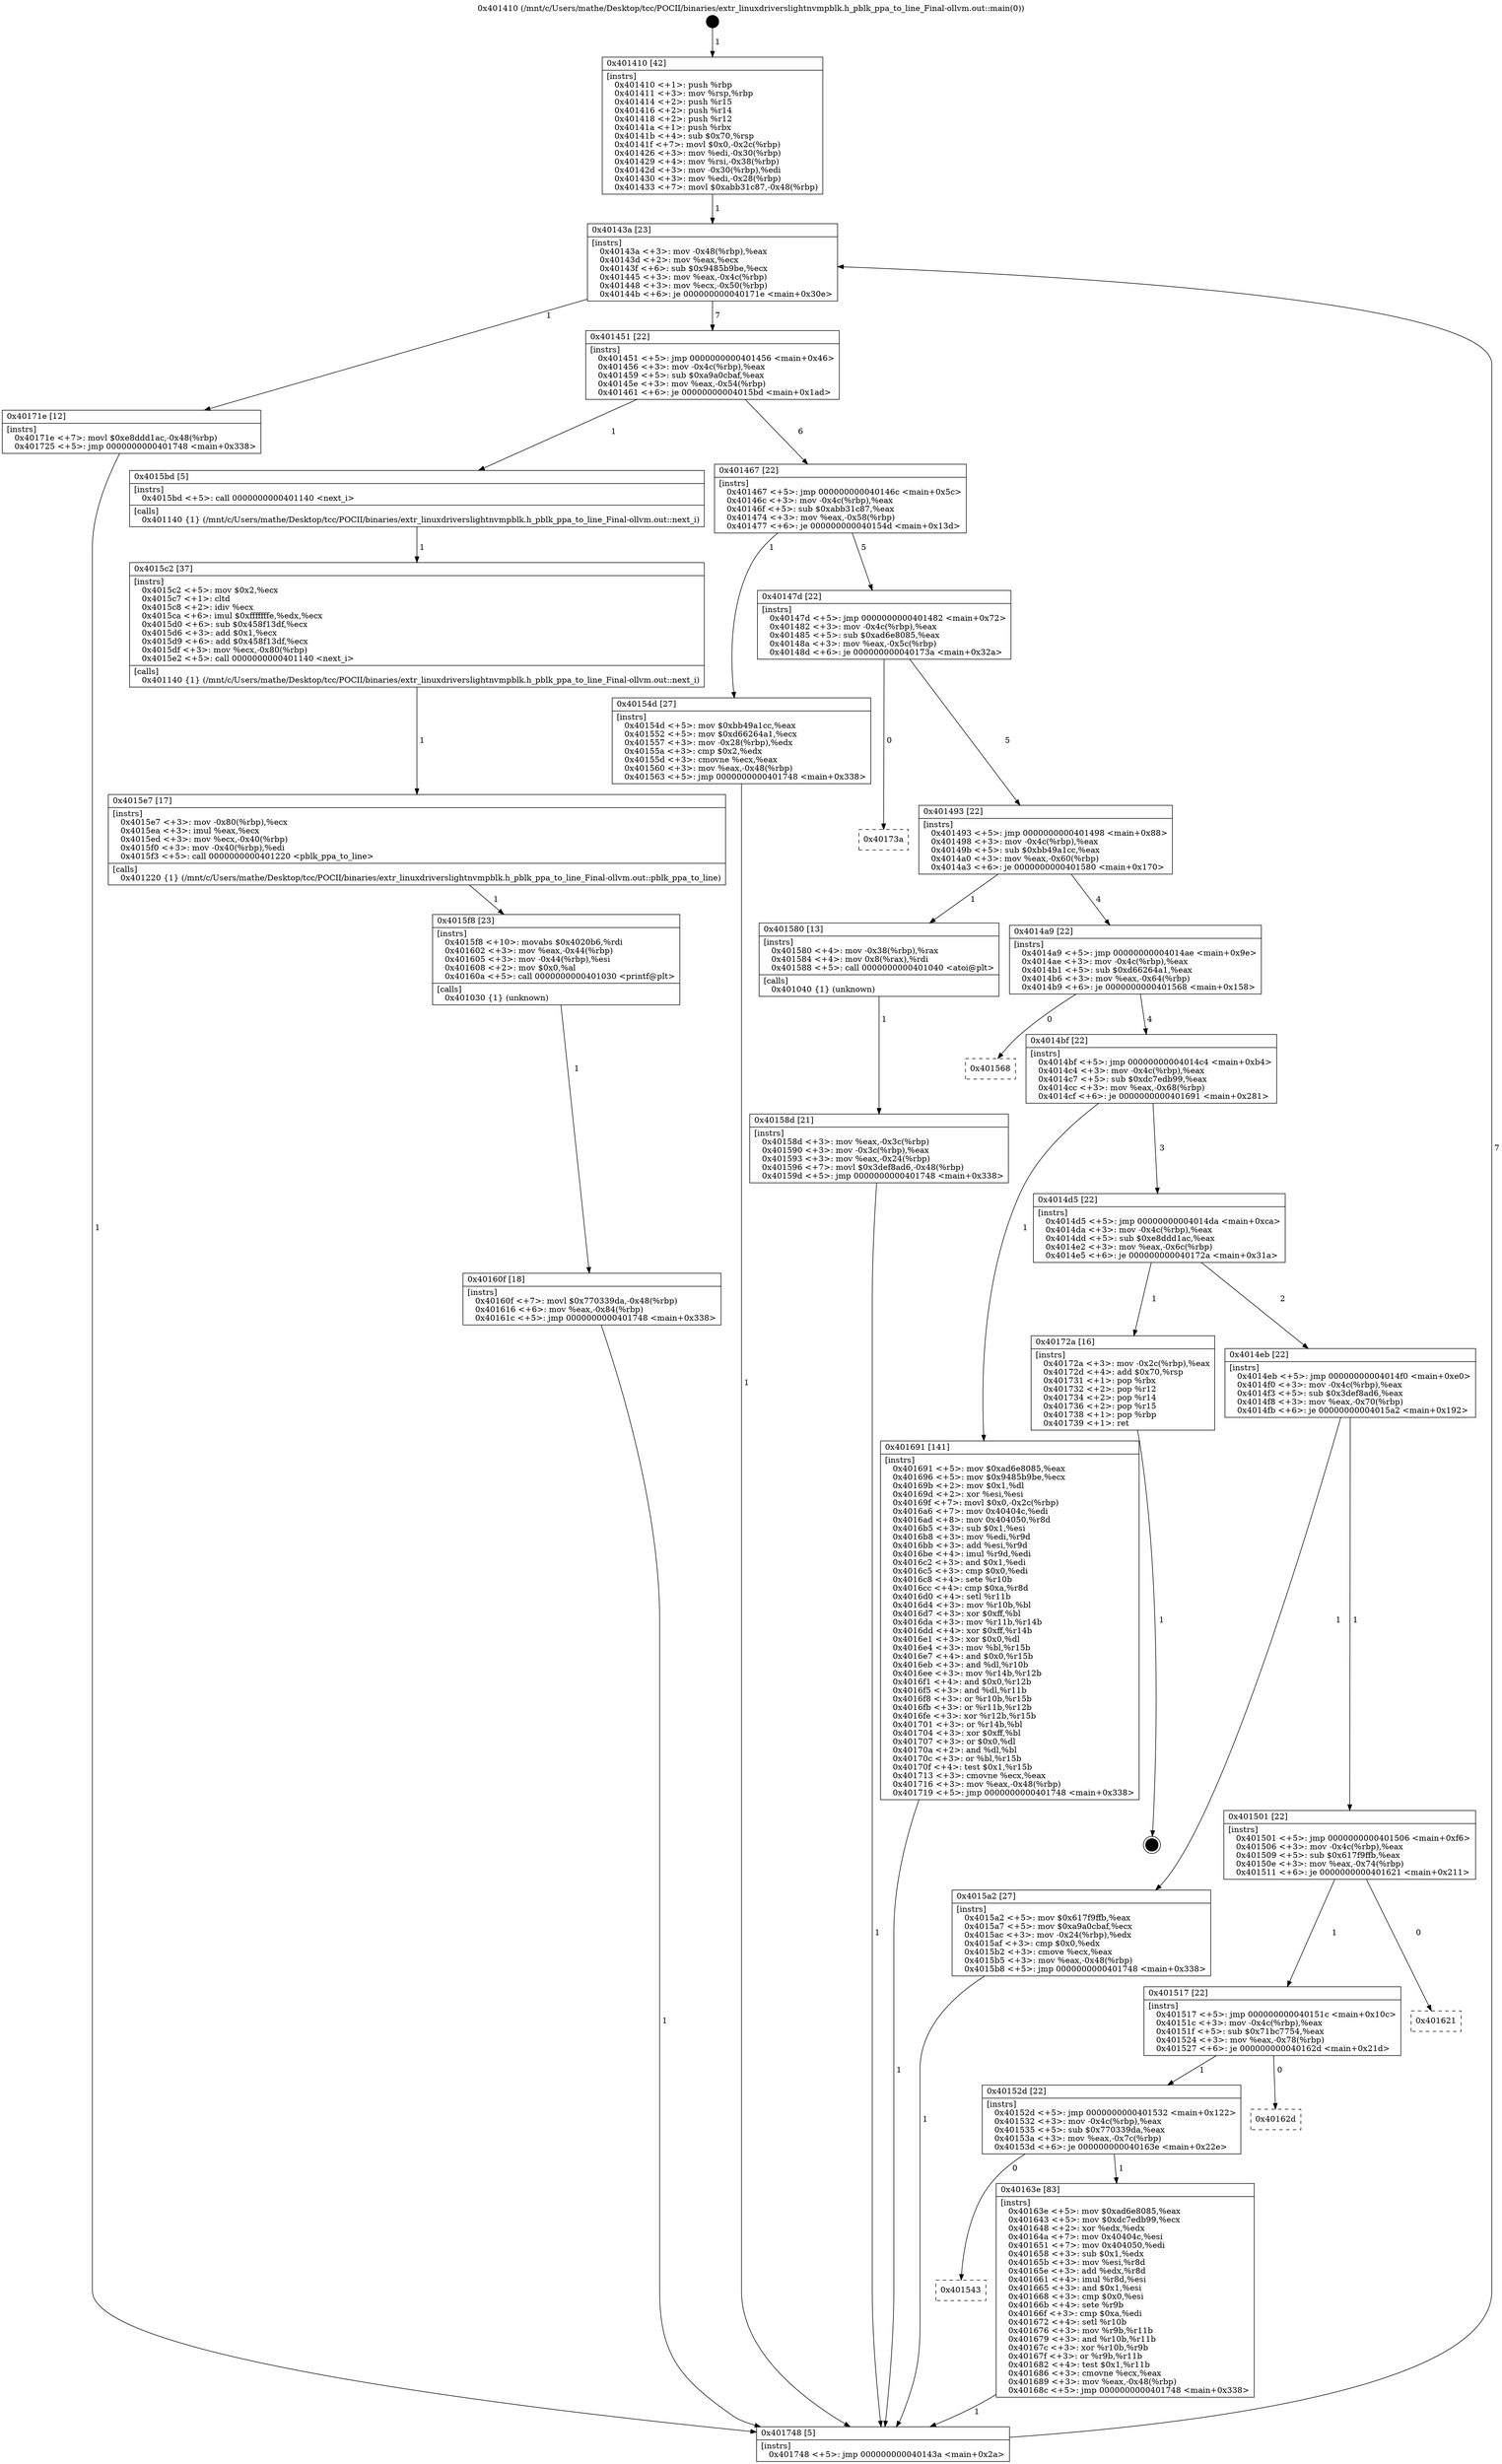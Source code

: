 digraph "0x401410" {
  label = "0x401410 (/mnt/c/Users/mathe/Desktop/tcc/POCII/binaries/extr_linuxdriverslightnvmpblk.h_pblk_ppa_to_line_Final-ollvm.out::main(0))"
  labelloc = "t"
  node[shape=record]

  Entry [label="",width=0.3,height=0.3,shape=circle,fillcolor=black,style=filled]
  "0x40143a" [label="{
     0x40143a [23]\l
     | [instrs]\l
     &nbsp;&nbsp;0x40143a \<+3\>: mov -0x48(%rbp),%eax\l
     &nbsp;&nbsp;0x40143d \<+2\>: mov %eax,%ecx\l
     &nbsp;&nbsp;0x40143f \<+6\>: sub $0x9485b9be,%ecx\l
     &nbsp;&nbsp;0x401445 \<+3\>: mov %eax,-0x4c(%rbp)\l
     &nbsp;&nbsp;0x401448 \<+3\>: mov %ecx,-0x50(%rbp)\l
     &nbsp;&nbsp;0x40144b \<+6\>: je 000000000040171e \<main+0x30e\>\l
  }"]
  "0x40171e" [label="{
     0x40171e [12]\l
     | [instrs]\l
     &nbsp;&nbsp;0x40171e \<+7\>: movl $0xe8ddd1ac,-0x48(%rbp)\l
     &nbsp;&nbsp;0x401725 \<+5\>: jmp 0000000000401748 \<main+0x338\>\l
  }"]
  "0x401451" [label="{
     0x401451 [22]\l
     | [instrs]\l
     &nbsp;&nbsp;0x401451 \<+5\>: jmp 0000000000401456 \<main+0x46\>\l
     &nbsp;&nbsp;0x401456 \<+3\>: mov -0x4c(%rbp),%eax\l
     &nbsp;&nbsp;0x401459 \<+5\>: sub $0xa9a0cbaf,%eax\l
     &nbsp;&nbsp;0x40145e \<+3\>: mov %eax,-0x54(%rbp)\l
     &nbsp;&nbsp;0x401461 \<+6\>: je 00000000004015bd \<main+0x1ad\>\l
  }"]
  Exit [label="",width=0.3,height=0.3,shape=circle,fillcolor=black,style=filled,peripheries=2]
  "0x4015bd" [label="{
     0x4015bd [5]\l
     | [instrs]\l
     &nbsp;&nbsp;0x4015bd \<+5\>: call 0000000000401140 \<next_i\>\l
     | [calls]\l
     &nbsp;&nbsp;0x401140 \{1\} (/mnt/c/Users/mathe/Desktop/tcc/POCII/binaries/extr_linuxdriverslightnvmpblk.h_pblk_ppa_to_line_Final-ollvm.out::next_i)\l
  }"]
  "0x401467" [label="{
     0x401467 [22]\l
     | [instrs]\l
     &nbsp;&nbsp;0x401467 \<+5\>: jmp 000000000040146c \<main+0x5c\>\l
     &nbsp;&nbsp;0x40146c \<+3\>: mov -0x4c(%rbp),%eax\l
     &nbsp;&nbsp;0x40146f \<+5\>: sub $0xabb31c87,%eax\l
     &nbsp;&nbsp;0x401474 \<+3\>: mov %eax,-0x58(%rbp)\l
     &nbsp;&nbsp;0x401477 \<+6\>: je 000000000040154d \<main+0x13d\>\l
  }"]
  "0x401543" [label="{
     0x401543\l
  }", style=dashed]
  "0x40154d" [label="{
     0x40154d [27]\l
     | [instrs]\l
     &nbsp;&nbsp;0x40154d \<+5\>: mov $0xbb49a1cc,%eax\l
     &nbsp;&nbsp;0x401552 \<+5\>: mov $0xd66264a1,%ecx\l
     &nbsp;&nbsp;0x401557 \<+3\>: mov -0x28(%rbp),%edx\l
     &nbsp;&nbsp;0x40155a \<+3\>: cmp $0x2,%edx\l
     &nbsp;&nbsp;0x40155d \<+3\>: cmovne %ecx,%eax\l
     &nbsp;&nbsp;0x401560 \<+3\>: mov %eax,-0x48(%rbp)\l
     &nbsp;&nbsp;0x401563 \<+5\>: jmp 0000000000401748 \<main+0x338\>\l
  }"]
  "0x40147d" [label="{
     0x40147d [22]\l
     | [instrs]\l
     &nbsp;&nbsp;0x40147d \<+5\>: jmp 0000000000401482 \<main+0x72\>\l
     &nbsp;&nbsp;0x401482 \<+3\>: mov -0x4c(%rbp),%eax\l
     &nbsp;&nbsp;0x401485 \<+5\>: sub $0xad6e8085,%eax\l
     &nbsp;&nbsp;0x40148a \<+3\>: mov %eax,-0x5c(%rbp)\l
     &nbsp;&nbsp;0x40148d \<+6\>: je 000000000040173a \<main+0x32a\>\l
  }"]
  "0x401748" [label="{
     0x401748 [5]\l
     | [instrs]\l
     &nbsp;&nbsp;0x401748 \<+5\>: jmp 000000000040143a \<main+0x2a\>\l
  }"]
  "0x401410" [label="{
     0x401410 [42]\l
     | [instrs]\l
     &nbsp;&nbsp;0x401410 \<+1\>: push %rbp\l
     &nbsp;&nbsp;0x401411 \<+3\>: mov %rsp,%rbp\l
     &nbsp;&nbsp;0x401414 \<+2\>: push %r15\l
     &nbsp;&nbsp;0x401416 \<+2\>: push %r14\l
     &nbsp;&nbsp;0x401418 \<+2\>: push %r12\l
     &nbsp;&nbsp;0x40141a \<+1\>: push %rbx\l
     &nbsp;&nbsp;0x40141b \<+4\>: sub $0x70,%rsp\l
     &nbsp;&nbsp;0x40141f \<+7\>: movl $0x0,-0x2c(%rbp)\l
     &nbsp;&nbsp;0x401426 \<+3\>: mov %edi,-0x30(%rbp)\l
     &nbsp;&nbsp;0x401429 \<+4\>: mov %rsi,-0x38(%rbp)\l
     &nbsp;&nbsp;0x40142d \<+3\>: mov -0x30(%rbp),%edi\l
     &nbsp;&nbsp;0x401430 \<+3\>: mov %edi,-0x28(%rbp)\l
     &nbsp;&nbsp;0x401433 \<+7\>: movl $0xabb31c87,-0x48(%rbp)\l
  }"]
  "0x40163e" [label="{
     0x40163e [83]\l
     | [instrs]\l
     &nbsp;&nbsp;0x40163e \<+5\>: mov $0xad6e8085,%eax\l
     &nbsp;&nbsp;0x401643 \<+5\>: mov $0xdc7edb99,%ecx\l
     &nbsp;&nbsp;0x401648 \<+2\>: xor %edx,%edx\l
     &nbsp;&nbsp;0x40164a \<+7\>: mov 0x40404c,%esi\l
     &nbsp;&nbsp;0x401651 \<+7\>: mov 0x404050,%edi\l
     &nbsp;&nbsp;0x401658 \<+3\>: sub $0x1,%edx\l
     &nbsp;&nbsp;0x40165b \<+3\>: mov %esi,%r8d\l
     &nbsp;&nbsp;0x40165e \<+3\>: add %edx,%r8d\l
     &nbsp;&nbsp;0x401661 \<+4\>: imul %r8d,%esi\l
     &nbsp;&nbsp;0x401665 \<+3\>: and $0x1,%esi\l
     &nbsp;&nbsp;0x401668 \<+3\>: cmp $0x0,%esi\l
     &nbsp;&nbsp;0x40166b \<+4\>: sete %r9b\l
     &nbsp;&nbsp;0x40166f \<+3\>: cmp $0xa,%edi\l
     &nbsp;&nbsp;0x401672 \<+4\>: setl %r10b\l
     &nbsp;&nbsp;0x401676 \<+3\>: mov %r9b,%r11b\l
     &nbsp;&nbsp;0x401679 \<+3\>: and %r10b,%r11b\l
     &nbsp;&nbsp;0x40167c \<+3\>: xor %r10b,%r9b\l
     &nbsp;&nbsp;0x40167f \<+3\>: or %r9b,%r11b\l
     &nbsp;&nbsp;0x401682 \<+4\>: test $0x1,%r11b\l
     &nbsp;&nbsp;0x401686 \<+3\>: cmovne %ecx,%eax\l
     &nbsp;&nbsp;0x401689 \<+3\>: mov %eax,-0x48(%rbp)\l
     &nbsp;&nbsp;0x40168c \<+5\>: jmp 0000000000401748 \<main+0x338\>\l
  }"]
  "0x40173a" [label="{
     0x40173a\l
  }", style=dashed]
  "0x401493" [label="{
     0x401493 [22]\l
     | [instrs]\l
     &nbsp;&nbsp;0x401493 \<+5\>: jmp 0000000000401498 \<main+0x88\>\l
     &nbsp;&nbsp;0x401498 \<+3\>: mov -0x4c(%rbp),%eax\l
     &nbsp;&nbsp;0x40149b \<+5\>: sub $0xbb49a1cc,%eax\l
     &nbsp;&nbsp;0x4014a0 \<+3\>: mov %eax,-0x60(%rbp)\l
     &nbsp;&nbsp;0x4014a3 \<+6\>: je 0000000000401580 \<main+0x170\>\l
  }"]
  "0x40152d" [label="{
     0x40152d [22]\l
     | [instrs]\l
     &nbsp;&nbsp;0x40152d \<+5\>: jmp 0000000000401532 \<main+0x122\>\l
     &nbsp;&nbsp;0x401532 \<+3\>: mov -0x4c(%rbp),%eax\l
     &nbsp;&nbsp;0x401535 \<+5\>: sub $0x770339da,%eax\l
     &nbsp;&nbsp;0x40153a \<+3\>: mov %eax,-0x7c(%rbp)\l
     &nbsp;&nbsp;0x40153d \<+6\>: je 000000000040163e \<main+0x22e\>\l
  }"]
  "0x401580" [label="{
     0x401580 [13]\l
     | [instrs]\l
     &nbsp;&nbsp;0x401580 \<+4\>: mov -0x38(%rbp),%rax\l
     &nbsp;&nbsp;0x401584 \<+4\>: mov 0x8(%rax),%rdi\l
     &nbsp;&nbsp;0x401588 \<+5\>: call 0000000000401040 \<atoi@plt\>\l
     | [calls]\l
     &nbsp;&nbsp;0x401040 \{1\} (unknown)\l
  }"]
  "0x4014a9" [label="{
     0x4014a9 [22]\l
     | [instrs]\l
     &nbsp;&nbsp;0x4014a9 \<+5\>: jmp 00000000004014ae \<main+0x9e\>\l
     &nbsp;&nbsp;0x4014ae \<+3\>: mov -0x4c(%rbp),%eax\l
     &nbsp;&nbsp;0x4014b1 \<+5\>: sub $0xd66264a1,%eax\l
     &nbsp;&nbsp;0x4014b6 \<+3\>: mov %eax,-0x64(%rbp)\l
     &nbsp;&nbsp;0x4014b9 \<+6\>: je 0000000000401568 \<main+0x158\>\l
  }"]
  "0x40158d" [label="{
     0x40158d [21]\l
     | [instrs]\l
     &nbsp;&nbsp;0x40158d \<+3\>: mov %eax,-0x3c(%rbp)\l
     &nbsp;&nbsp;0x401590 \<+3\>: mov -0x3c(%rbp),%eax\l
     &nbsp;&nbsp;0x401593 \<+3\>: mov %eax,-0x24(%rbp)\l
     &nbsp;&nbsp;0x401596 \<+7\>: movl $0x3def8ad6,-0x48(%rbp)\l
     &nbsp;&nbsp;0x40159d \<+5\>: jmp 0000000000401748 \<main+0x338\>\l
  }"]
  "0x40162d" [label="{
     0x40162d\l
  }", style=dashed]
  "0x401568" [label="{
     0x401568\l
  }", style=dashed]
  "0x4014bf" [label="{
     0x4014bf [22]\l
     | [instrs]\l
     &nbsp;&nbsp;0x4014bf \<+5\>: jmp 00000000004014c4 \<main+0xb4\>\l
     &nbsp;&nbsp;0x4014c4 \<+3\>: mov -0x4c(%rbp),%eax\l
     &nbsp;&nbsp;0x4014c7 \<+5\>: sub $0xdc7edb99,%eax\l
     &nbsp;&nbsp;0x4014cc \<+3\>: mov %eax,-0x68(%rbp)\l
     &nbsp;&nbsp;0x4014cf \<+6\>: je 0000000000401691 \<main+0x281\>\l
  }"]
  "0x401517" [label="{
     0x401517 [22]\l
     | [instrs]\l
     &nbsp;&nbsp;0x401517 \<+5\>: jmp 000000000040151c \<main+0x10c\>\l
     &nbsp;&nbsp;0x40151c \<+3\>: mov -0x4c(%rbp),%eax\l
     &nbsp;&nbsp;0x40151f \<+5\>: sub $0x71bc7754,%eax\l
     &nbsp;&nbsp;0x401524 \<+3\>: mov %eax,-0x78(%rbp)\l
     &nbsp;&nbsp;0x401527 \<+6\>: je 000000000040162d \<main+0x21d\>\l
  }"]
  "0x401691" [label="{
     0x401691 [141]\l
     | [instrs]\l
     &nbsp;&nbsp;0x401691 \<+5\>: mov $0xad6e8085,%eax\l
     &nbsp;&nbsp;0x401696 \<+5\>: mov $0x9485b9be,%ecx\l
     &nbsp;&nbsp;0x40169b \<+2\>: mov $0x1,%dl\l
     &nbsp;&nbsp;0x40169d \<+2\>: xor %esi,%esi\l
     &nbsp;&nbsp;0x40169f \<+7\>: movl $0x0,-0x2c(%rbp)\l
     &nbsp;&nbsp;0x4016a6 \<+7\>: mov 0x40404c,%edi\l
     &nbsp;&nbsp;0x4016ad \<+8\>: mov 0x404050,%r8d\l
     &nbsp;&nbsp;0x4016b5 \<+3\>: sub $0x1,%esi\l
     &nbsp;&nbsp;0x4016b8 \<+3\>: mov %edi,%r9d\l
     &nbsp;&nbsp;0x4016bb \<+3\>: add %esi,%r9d\l
     &nbsp;&nbsp;0x4016be \<+4\>: imul %r9d,%edi\l
     &nbsp;&nbsp;0x4016c2 \<+3\>: and $0x1,%edi\l
     &nbsp;&nbsp;0x4016c5 \<+3\>: cmp $0x0,%edi\l
     &nbsp;&nbsp;0x4016c8 \<+4\>: sete %r10b\l
     &nbsp;&nbsp;0x4016cc \<+4\>: cmp $0xa,%r8d\l
     &nbsp;&nbsp;0x4016d0 \<+4\>: setl %r11b\l
     &nbsp;&nbsp;0x4016d4 \<+3\>: mov %r10b,%bl\l
     &nbsp;&nbsp;0x4016d7 \<+3\>: xor $0xff,%bl\l
     &nbsp;&nbsp;0x4016da \<+3\>: mov %r11b,%r14b\l
     &nbsp;&nbsp;0x4016dd \<+4\>: xor $0xff,%r14b\l
     &nbsp;&nbsp;0x4016e1 \<+3\>: xor $0x0,%dl\l
     &nbsp;&nbsp;0x4016e4 \<+3\>: mov %bl,%r15b\l
     &nbsp;&nbsp;0x4016e7 \<+4\>: and $0x0,%r15b\l
     &nbsp;&nbsp;0x4016eb \<+3\>: and %dl,%r10b\l
     &nbsp;&nbsp;0x4016ee \<+3\>: mov %r14b,%r12b\l
     &nbsp;&nbsp;0x4016f1 \<+4\>: and $0x0,%r12b\l
     &nbsp;&nbsp;0x4016f5 \<+3\>: and %dl,%r11b\l
     &nbsp;&nbsp;0x4016f8 \<+3\>: or %r10b,%r15b\l
     &nbsp;&nbsp;0x4016fb \<+3\>: or %r11b,%r12b\l
     &nbsp;&nbsp;0x4016fe \<+3\>: xor %r12b,%r15b\l
     &nbsp;&nbsp;0x401701 \<+3\>: or %r14b,%bl\l
     &nbsp;&nbsp;0x401704 \<+3\>: xor $0xff,%bl\l
     &nbsp;&nbsp;0x401707 \<+3\>: or $0x0,%dl\l
     &nbsp;&nbsp;0x40170a \<+2\>: and %dl,%bl\l
     &nbsp;&nbsp;0x40170c \<+3\>: or %bl,%r15b\l
     &nbsp;&nbsp;0x40170f \<+4\>: test $0x1,%r15b\l
     &nbsp;&nbsp;0x401713 \<+3\>: cmovne %ecx,%eax\l
     &nbsp;&nbsp;0x401716 \<+3\>: mov %eax,-0x48(%rbp)\l
     &nbsp;&nbsp;0x401719 \<+5\>: jmp 0000000000401748 \<main+0x338\>\l
  }"]
  "0x4014d5" [label="{
     0x4014d5 [22]\l
     | [instrs]\l
     &nbsp;&nbsp;0x4014d5 \<+5\>: jmp 00000000004014da \<main+0xca\>\l
     &nbsp;&nbsp;0x4014da \<+3\>: mov -0x4c(%rbp),%eax\l
     &nbsp;&nbsp;0x4014dd \<+5\>: sub $0xe8ddd1ac,%eax\l
     &nbsp;&nbsp;0x4014e2 \<+3\>: mov %eax,-0x6c(%rbp)\l
     &nbsp;&nbsp;0x4014e5 \<+6\>: je 000000000040172a \<main+0x31a\>\l
  }"]
  "0x401621" [label="{
     0x401621\l
  }", style=dashed]
  "0x40172a" [label="{
     0x40172a [16]\l
     | [instrs]\l
     &nbsp;&nbsp;0x40172a \<+3\>: mov -0x2c(%rbp),%eax\l
     &nbsp;&nbsp;0x40172d \<+4\>: add $0x70,%rsp\l
     &nbsp;&nbsp;0x401731 \<+1\>: pop %rbx\l
     &nbsp;&nbsp;0x401732 \<+2\>: pop %r12\l
     &nbsp;&nbsp;0x401734 \<+2\>: pop %r14\l
     &nbsp;&nbsp;0x401736 \<+2\>: pop %r15\l
     &nbsp;&nbsp;0x401738 \<+1\>: pop %rbp\l
     &nbsp;&nbsp;0x401739 \<+1\>: ret\l
  }"]
  "0x4014eb" [label="{
     0x4014eb [22]\l
     | [instrs]\l
     &nbsp;&nbsp;0x4014eb \<+5\>: jmp 00000000004014f0 \<main+0xe0\>\l
     &nbsp;&nbsp;0x4014f0 \<+3\>: mov -0x4c(%rbp),%eax\l
     &nbsp;&nbsp;0x4014f3 \<+5\>: sub $0x3def8ad6,%eax\l
     &nbsp;&nbsp;0x4014f8 \<+3\>: mov %eax,-0x70(%rbp)\l
     &nbsp;&nbsp;0x4014fb \<+6\>: je 00000000004015a2 \<main+0x192\>\l
  }"]
  "0x40160f" [label="{
     0x40160f [18]\l
     | [instrs]\l
     &nbsp;&nbsp;0x40160f \<+7\>: movl $0x770339da,-0x48(%rbp)\l
     &nbsp;&nbsp;0x401616 \<+6\>: mov %eax,-0x84(%rbp)\l
     &nbsp;&nbsp;0x40161c \<+5\>: jmp 0000000000401748 \<main+0x338\>\l
  }"]
  "0x4015a2" [label="{
     0x4015a2 [27]\l
     | [instrs]\l
     &nbsp;&nbsp;0x4015a2 \<+5\>: mov $0x617f9ffb,%eax\l
     &nbsp;&nbsp;0x4015a7 \<+5\>: mov $0xa9a0cbaf,%ecx\l
     &nbsp;&nbsp;0x4015ac \<+3\>: mov -0x24(%rbp),%edx\l
     &nbsp;&nbsp;0x4015af \<+3\>: cmp $0x0,%edx\l
     &nbsp;&nbsp;0x4015b2 \<+3\>: cmove %ecx,%eax\l
     &nbsp;&nbsp;0x4015b5 \<+3\>: mov %eax,-0x48(%rbp)\l
     &nbsp;&nbsp;0x4015b8 \<+5\>: jmp 0000000000401748 \<main+0x338\>\l
  }"]
  "0x401501" [label="{
     0x401501 [22]\l
     | [instrs]\l
     &nbsp;&nbsp;0x401501 \<+5\>: jmp 0000000000401506 \<main+0xf6\>\l
     &nbsp;&nbsp;0x401506 \<+3\>: mov -0x4c(%rbp),%eax\l
     &nbsp;&nbsp;0x401509 \<+5\>: sub $0x617f9ffb,%eax\l
     &nbsp;&nbsp;0x40150e \<+3\>: mov %eax,-0x74(%rbp)\l
     &nbsp;&nbsp;0x401511 \<+6\>: je 0000000000401621 \<main+0x211\>\l
  }"]
  "0x4015c2" [label="{
     0x4015c2 [37]\l
     | [instrs]\l
     &nbsp;&nbsp;0x4015c2 \<+5\>: mov $0x2,%ecx\l
     &nbsp;&nbsp;0x4015c7 \<+1\>: cltd\l
     &nbsp;&nbsp;0x4015c8 \<+2\>: idiv %ecx\l
     &nbsp;&nbsp;0x4015ca \<+6\>: imul $0xfffffffe,%edx,%ecx\l
     &nbsp;&nbsp;0x4015d0 \<+6\>: sub $0x458f13df,%ecx\l
     &nbsp;&nbsp;0x4015d6 \<+3\>: add $0x1,%ecx\l
     &nbsp;&nbsp;0x4015d9 \<+6\>: add $0x458f13df,%ecx\l
     &nbsp;&nbsp;0x4015df \<+3\>: mov %ecx,-0x80(%rbp)\l
     &nbsp;&nbsp;0x4015e2 \<+5\>: call 0000000000401140 \<next_i\>\l
     | [calls]\l
     &nbsp;&nbsp;0x401140 \{1\} (/mnt/c/Users/mathe/Desktop/tcc/POCII/binaries/extr_linuxdriverslightnvmpblk.h_pblk_ppa_to_line_Final-ollvm.out::next_i)\l
  }"]
  "0x4015e7" [label="{
     0x4015e7 [17]\l
     | [instrs]\l
     &nbsp;&nbsp;0x4015e7 \<+3\>: mov -0x80(%rbp),%ecx\l
     &nbsp;&nbsp;0x4015ea \<+3\>: imul %eax,%ecx\l
     &nbsp;&nbsp;0x4015ed \<+3\>: mov %ecx,-0x40(%rbp)\l
     &nbsp;&nbsp;0x4015f0 \<+3\>: mov -0x40(%rbp),%edi\l
     &nbsp;&nbsp;0x4015f3 \<+5\>: call 0000000000401220 \<pblk_ppa_to_line\>\l
     | [calls]\l
     &nbsp;&nbsp;0x401220 \{1\} (/mnt/c/Users/mathe/Desktop/tcc/POCII/binaries/extr_linuxdriverslightnvmpblk.h_pblk_ppa_to_line_Final-ollvm.out::pblk_ppa_to_line)\l
  }"]
  "0x4015f8" [label="{
     0x4015f8 [23]\l
     | [instrs]\l
     &nbsp;&nbsp;0x4015f8 \<+10\>: movabs $0x4020b6,%rdi\l
     &nbsp;&nbsp;0x401602 \<+3\>: mov %eax,-0x44(%rbp)\l
     &nbsp;&nbsp;0x401605 \<+3\>: mov -0x44(%rbp),%esi\l
     &nbsp;&nbsp;0x401608 \<+2\>: mov $0x0,%al\l
     &nbsp;&nbsp;0x40160a \<+5\>: call 0000000000401030 \<printf@plt\>\l
     | [calls]\l
     &nbsp;&nbsp;0x401030 \{1\} (unknown)\l
  }"]
  Entry -> "0x401410" [label=" 1"]
  "0x40143a" -> "0x40171e" [label=" 1"]
  "0x40143a" -> "0x401451" [label=" 7"]
  "0x40172a" -> Exit [label=" 1"]
  "0x401451" -> "0x4015bd" [label=" 1"]
  "0x401451" -> "0x401467" [label=" 6"]
  "0x40171e" -> "0x401748" [label=" 1"]
  "0x401467" -> "0x40154d" [label=" 1"]
  "0x401467" -> "0x40147d" [label=" 5"]
  "0x40154d" -> "0x401748" [label=" 1"]
  "0x401410" -> "0x40143a" [label=" 1"]
  "0x401748" -> "0x40143a" [label=" 7"]
  "0x401691" -> "0x401748" [label=" 1"]
  "0x40147d" -> "0x40173a" [label=" 0"]
  "0x40147d" -> "0x401493" [label=" 5"]
  "0x40163e" -> "0x401748" [label=" 1"]
  "0x401493" -> "0x401580" [label=" 1"]
  "0x401493" -> "0x4014a9" [label=" 4"]
  "0x401580" -> "0x40158d" [label=" 1"]
  "0x40158d" -> "0x401748" [label=" 1"]
  "0x40152d" -> "0x40163e" [label=" 1"]
  "0x4014a9" -> "0x401568" [label=" 0"]
  "0x4014a9" -> "0x4014bf" [label=" 4"]
  "0x40152d" -> "0x401543" [label=" 0"]
  "0x4014bf" -> "0x401691" [label=" 1"]
  "0x4014bf" -> "0x4014d5" [label=" 3"]
  "0x401517" -> "0x40162d" [label=" 0"]
  "0x4014d5" -> "0x40172a" [label=" 1"]
  "0x4014d5" -> "0x4014eb" [label=" 2"]
  "0x401517" -> "0x40152d" [label=" 1"]
  "0x4014eb" -> "0x4015a2" [label=" 1"]
  "0x4014eb" -> "0x401501" [label=" 1"]
  "0x4015a2" -> "0x401748" [label=" 1"]
  "0x4015bd" -> "0x4015c2" [label=" 1"]
  "0x4015c2" -> "0x4015e7" [label=" 1"]
  "0x4015e7" -> "0x4015f8" [label=" 1"]
  "0x4015f8" -> "0x40160f" [label=" 1"]
  "0x40160f" -> "0x401748" [label=" 1"]
  "0x401501" -> "0x401517" [label=" 1"]
  "0x401501" -> "0x401621" [label=" 0"]
}
